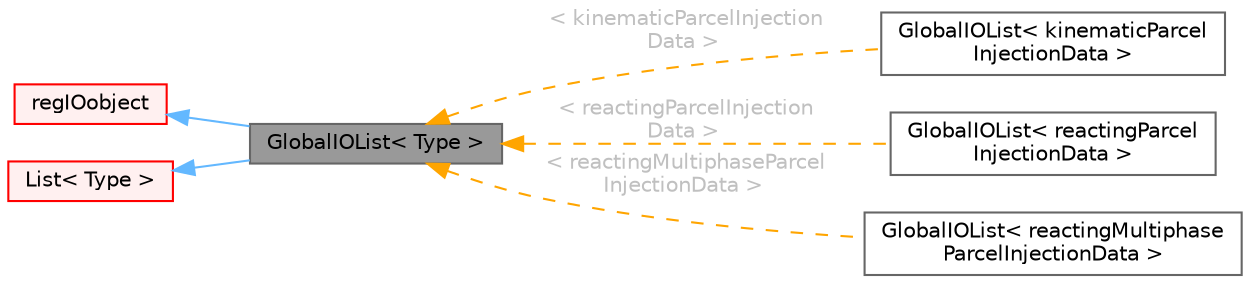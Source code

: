 digraph "GlobalIOList&lt; Type &gt;"
{
 // LATEX_PDF_SIZE
  bgcolor="transparent";
  edge [fontname=Helvetica,fontsize=10,labelfontname=Helvetica,labelfontsize=10];
  node [fontname=Helvetica,fontsize=10,shape=box,height=0.2,width=0.4];
  rankdir="LR";
  Node1 [id="Node000001",label="GlobalIOList\< Type \>",height=0.2,width=0.4,color="gray40", fillcolor="grey60", style="filled", fontcolor="black",tooltip="IOList with global data (so optionally read from master)"];
  Node2 -> Node1 [id="edge1_Node000001_Node000002",dir="back",color="steelblue1",style="solid",tooltip=" "];
  Node2 [id="Node000002",label="regIOobject",height=0.2,width=0.4,color="red", fillcolor="#FFF0F0", style="filled",URL="$classFoam_1_1regIOobject.html",tooltip="regIOobject is an abstract class derived from IOobject to handle automatic object registration with t..."];
  Node5 -> Node1 [id="edge2_Node000001_Node000005",dir="back",color="steelblue1",style="solid",tooltip=" "];
  Node5 [id="Node000005",label="List\< Type \>",height=0.2,width=0.4,color="red", fillcolor="#FFF0F0", style="filled",URL="$classFoam_1_1List.html",tooltip=" "];
  Node1 -> Node9 [id="edge3_Node000001_Node000009",dir="back",color="orange",style="dashed",tooltip=" ",label=" \< kinematicParcelInjection\lData \>",fontcolor="grey" ];
  Node9 [id="Node000009",label="GlobalIOList\< kinematicParcel\lInjectionData \>",height=0.2,width=0.4,color="gray40", fillcolor="white", style="filled",URL="$classFoam_1_1GlobalIOList.html",tooltip=" "];
  Node1 -> Node10 [id="edge4_Node000001_Node000010",dir="back",color="orange",style="dashed",tooltip=" ",label=" \< reactingParcelInjection\lData \>",fontcolor="grey" ];
  Node10 [id="Node000010",label="GlobalIOList\< reactingParcel\lInjectionData \>",height=0.2,width=0.4,color="gray40", fillcolor="white", style="filled",URL="$classFoam_1_1GlobalIOList.html",tooltip=" "];
  Node1 -> Node11 [id="edge5_Node000001_Node000011",dir="back",color="orange",style="dashed",tooltip=" ",label=" \< reactingMultiphaseParcel\lInjectionData \>",fontcolor="grey" ];
  Node11 [id="Node000011",label="GlobalIOList\< reactingMultiphase\lParcelInjectionData \>",height=0.2,width=0.4,color="gray40", fillcolor="white", style="filled",URL="$classFoam_1_1GlobalIOList.html",tooltip=" "];
}
